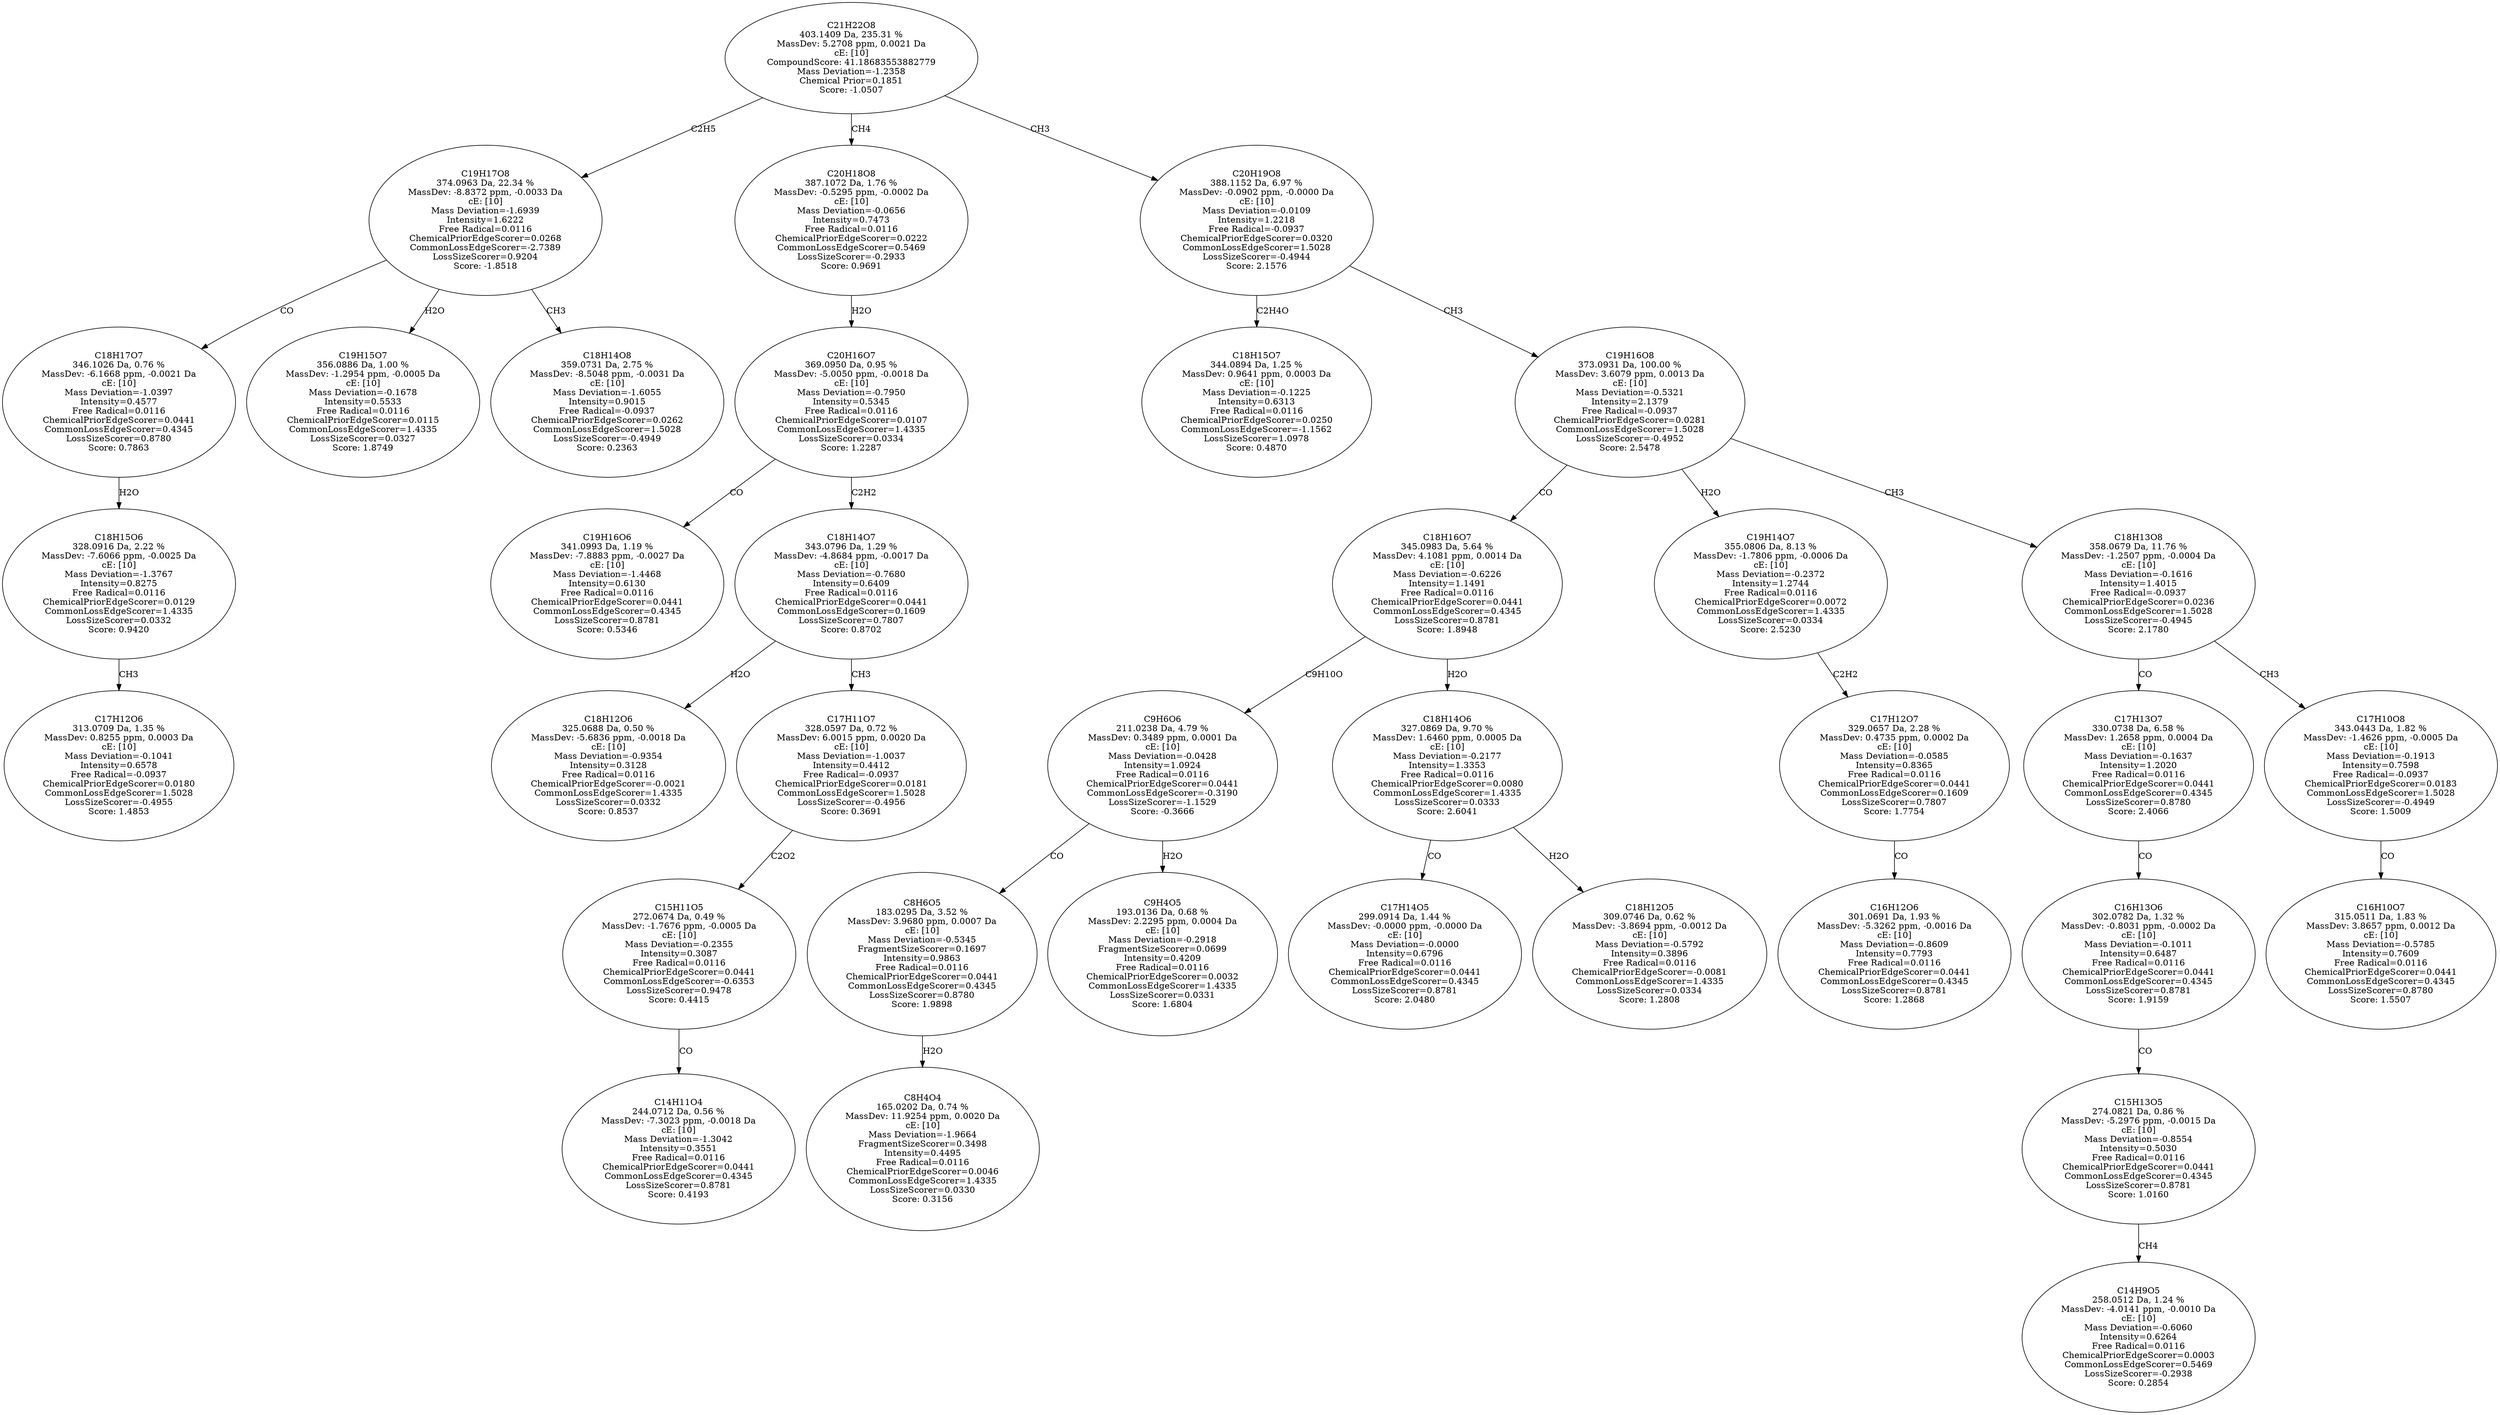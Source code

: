 strict digraph {
v1 [label="C17H12O6\n313.0709 Da, 1.35 %\nMassDev: 0.8255 ppm, 0.0003 Da\ncE: [10]\nMass Deviation=-0.1041\nIntensity=0.6578\nFree Radical=-0.0937\nChemicalPriorEdgeScorer=0.0180\nCommonLossEdgeScorer=1.5028\nLossSizeScorer=-0.4955\nScore: 1.4853"];
v2 [label="C18H15O6\n328.0916 Da, 2.22 %\nMassDev: -7.6066 ppm, -0.0025 Da\ncE: [10]\nMass Deviation=-1.3767\nIntensity=0.8275\nFree Radical=0.0116\nChemicalPriorEdgeScorer=0.0129\nCommonLossEdgeScorer=1.4335\nLossSizeScorer=0.0332\nScore: 0.9420"];
v3 [label="C18H17O7\n346.1026 Da, 0.76 %\nMassDev: -6.1668 ppm, -0.0021 Da\ncE: [10]\nMass Deviation=-1.0397\nIntensity=0.4577\nFree Radical=0.0116\nChemicalPriorEdgeScorer=0.0441\nCommonLossEdgeScorer=0.4345\nLossSizeScorer=0.8780\nScore: 0.7863"];
v4 [label="C19H15O7\n356.0886 Da, 1.00 %\nMassDev: -1.2954 ppm, -0.0005 Da\ncE: [10]\nMass Deviation=-0.1678\nIntensity=0.5533\nFree Radical=0.0116\nChemicalPriorEdgeScorer=0.0115\nCommonLossEdgeScorer=1.4335\nLossSizeScorer=0.0327\nScore: 1.8749"];
v5 [label="C18H14O8\n359.0731 Da, 2.75 %\nMassDev: -8.5048 ppm, -0.0031 Da\ncE: [10]\nMass Deviation=-1.6055\nIntensity=0.9015\nFree Radical=-0.0937\nChemicalPriorEdgeScorer=0.0262\nCommonLossEdgeScorer=1.5028\nLossSizeScorer=-0.4949\nScore: 0.2363"];
v6 [label="C19H17O8\n374.0963 Da, 22.34 %\nMassDev: -8.8372 ppm, -0.0033 Da\ncE: [10]\nMass Deviation=-1.6939\nIntensity=1.6222\nFree Radical=0.0116\nChemicalPriorEdgeScorer=0.0268\nCommonLossEdgeScorer=-2.7389\nLossSizeScorer=0.9204\nScore: -1.8518"];
v7 [label="C19H16O6\n341.0993 Da, 1.19 %\nMassDev: -7.8883 ppm, -0.0027 Da\ncE: [10]\nMass Deviation=-1.4468\nIntensity=0.6130\nFree Radical=0.0116\nChemicalPriorEdgeScorer=0.0441\nCommonLossEdgeScorer=0.4345\nLossSizeScorer=0.8781\nScore: 0.5346"];
v8 [label="C18H12O6\n325.0688 Da, 0.50 %\nMassDev: -5.6836 ppm, -0.0018 Da\ncE: [10]\nMass Deviation=-0.9354\nIntensity=0.3128\nFree Radical=0.0116\nChemicalPriorEdgeScorer=-0.0021\nCommonLossEdgeScorer=1.4335\nLossSizeScorer=0.0332\nScore: 0.8537"];
v9 [label="C14H11O4\n244.0712 Da, 0.56 %\nMassDev: -7.3023 ppm, -0.0018 Da\ncE: [10]\nMass Deviation=-1.3042\nIntensity=0.3551\nFree Radical=0.0116\nChemicalPriorEdgeScorer=0.0441\nCommonLossEdgeScorer=0.4345\nLossSizeScorer=0.8781\nScore: 0.4193"];
v10 [label="C15H11O5\n272.0674 Da, 0.49 %\nMassDev: -1.7676 ppm, -0.0005 Da\ncE: [10]\nMass Deviation=-0.2355\nIntensity=0.3087\nFree Radical=0.0116\nChemicalPriorEdgeScorer=0.0441\nCommonLossEdgeScorer=-0.6353\nLossSizeScorer=0.9478\nScore: 0.4415"];
v11 [label="C17H11O7\n328.0597 Da, 0.72 %\nMassDev: 6.0015 ppm, 0.0020 Da\ncE: [10]\nMass Deviation=-1.0037\nIntensity=0.4412\nFree Radical=-0.0937\nChemicalPriorEdgeScorer=0.0181\nCommonLossEdgeScorer=1.5028\nLossSizeScorer=-0.4956\nScore: 0.3691"];
v12 [label="C18H14O7\n343.0796 Da, 1.29 %\nMassDev: -4.8684 ppm, -0.0017 Da\ncE: [10]\nMass Deviation=-0.7680\nIntensity=0.6409\nFree Radical=0.0116\nChemicalPriorEdgeScorer=0.0441\nCommonLossEdgeScorer=0.1609\nLossSizeScorer=0.7807\nScore: 0.8702"];
v13 [label="C20H16O7\n369.0950 Da, 0.95 %\nMassDev: -5.0050 ppm, -0.0018 Da\ncE: [10]\nMass Deviation=-0.7950\nIntensity=0.5345\nFree Radical=0.0116\nChemicalPriorEdgeScorer=0.0107\nCommonLossEdgeScorer=1.4335\nLossSizeScorer=0.0334\nScore: 1.2287"];
v14 [label="C20H18O8\n387.1072 Da, 1.76 %\nMassDev: -0.5295 ppm, -0.0002 Da\ncE: [10]\nMass Deviation=-0.0656\nIntensity=0.7473\nFree Radical=0.0116\nChemicalPriorEdgeScorer=0.0222\nCommonLossEdgeScorer=0.5469\nLossSizeScorer=-0.2933\nScore: 0.9691"];
v15 [label="C18H15O7\n344.0894 Da, 1.25 %\nMassDev: 0.9641 ppm, 0.0003 Da\ncE: [10]\nMass Deviation=-0.1225\nIntensity=0.6313\nFree Radical=0.0116\nChemicalPriorEdgeScorer=0.0250\nCommonLossEdgeScorer=-1.1562\nLossSizeScorer=1.0978\nScore: 0.4870"];
v16 [label="C8H4O4\n165.0202 Da, 0.74 %\nMassDev: 11.9254 ppm, 0.0020 Da\ncE: [10]\nMass Deviation=-1.9664\nFragmentSizeScorer=0.3498\nIntensity=0.4495\nFree Radical=0.0116\nChemicalPriorEdgeScorer=0.0046\nCommonLossEdgeScorer=1.4335\nLossSizeScorer=0.0330\nScore: 0.3156"];
v17 [label="C8H6O5\n183.0295 Da, 3.52 %\nMassDev: 3.9680 ppm, 0.0007 Da\ncE: [10]\nMass Deviation=-0.5345\nFragmentSizeScorer=0.1697\nIntensity=0.9863\nFree Radical=0.0116\nChemicalPriorEdgeScorer=0.0441\nCommonLossEdgeScorer=0.4345\nLossSizeScorer=0.8780\nScore: 1.9898"];
v18 [label="C9H4O5\n193.0136 Da, 0.68 %\nMassDev: 2.2295 ppm, 0.0004 Da\ncE: [10]\nMass Deviation=-0.2918\nFragmentSizeScorer=0.0699\nIntensity=0.4209\nFree Radical=0.0116\nChemicalPriorEdgeScorer=0.0032\nCommonLossEdgeScorer=1.4335\nLossSizeScorer=0.0331\nScore: 1.6804"];
v19 [label="C9H6O6\n211.0238 Da, 4.79 %\nMassDev: 0.3489 ppm, 0.0001 Da\ncE: [10]\nMass Deviation=-0.0428\nIntensity=1.0924\nFree Radical=0.0116\nChemicalPriorEdgeScorer=0.0441\nCommonLossEdgeScorer=-0.3190\nLossSizeScorer=-1.1529\nScore: -0.3666"];
v20 [label="C17H14O5\n299.0914 Da, 1.44 %\nMassDev: -0.0000 ppm, -0.0000 Da\ncE: [10]\nMass Deviation=-0.0000\nIntensity=0.6796\nFree Radical=0.0116\nChemicalPriorEdgeScorer=0.0441\nCommonLossEdgeScorer=0.4345\nLossSizeScorer=0.8781\nScore: 2.0480"];
v21 [label="C18H12O5\n309.0746 Da, 0.62 %\nMassDev: -3.8694 ppm, -0.0012 Da\ncE: [10]\nMass Deviation=-0.5792\nIntensity=0.3896\nFree Radical=0.0116\nChemicalPriorEdgeScorer=-0.0081\nCommonLossEdgeScorer=1.4335\nLossSizeScorer=0.0334\nScore: 1.2808"];
v22 [label="C18H14O6\n327.0869 Da, 9.70 %\nMassDev: 1.6460 ppm, 0.0005 Da\ncE: [10]\nMass Deviation=-0.2177\nIntensity=1.3353\nFree Radical=0.0116\nChemicalPriorEdgeScorer=0.0080\nCommonLossEdgeScorer=1.4335\nLossSizeScorer=0.0333\nScore: 2.6041"];
v23 [label="C18H16O7\n345.0983 Da, 5.64 %\nMassDev: 4.1081 ppm, 0.0014 Da\ncE: [10]\nMass Deviation=-0.6226\nIntensity=1.1491\nFree Radical=0.0116\nChemicalPriorEdgeScorer=0.0441\nCommonLossEdgeScorer=0.4345\nLossSizeScorer=0.8781\nScore: 1.8948"];
v24 [label="C16H12O6\n301.0691 Da, 1.93 %\nMassDev: -5.3262 ppm, -0.0016 Da\ncE: [10]\nMass Deviation=-0.8609\nIntensity=0.7793\nFree Radical=0.0116\nChemicalPriorEdgeScorer=0.0441\nCommonLossEdgeScorer=0.4345\nLossSizeScorer=0.8781\nScore: 1.2868"];
v25 [label="C17H12O7\n329.0657 Da, 2.28 %\nMassDev: 0.4735 ppm, 0.0002 Da\ncE: [10]\nMass Deviation=-0.0585\nIntensity=0.8365\nFree Radical=0.0116\nChemicalPriorEdgeScorer=0.0441\nCommonLossEdgeScorer=0.1609\nLossSizeScorer=0.7807\nScore: 1.7754"];
v26 [label="C19H14O7\n355.0806 Da, 8.13 %\nMassDev: -1.7806 ppm, -0.0006 Da\ncE: [10]\nMass Deviation=-0.2372\nIntensity=1.2744\nFree Radical=0.0116\nChemicalPriorEdgeScorer=0.0072\nCommonLossEdgeScorer=1.4335\nLossSizeScorer=0.0334\nScore: 2.5230"];
v27 [label="C14H9O5\n258.0512 Da, 1.24 %\nMassDev: -4.0141 ppm, -0.0010 Da\ncE: [10]\nMass Deviation=-0.6060\nIntensity=0.6264\nFree Radical=0.0116\nChemicalPriorEdgeScorer=0.0003\nCommonLossEdgeScorer=0.5469\nLossSizeScorer=-0.2938\nScore: 0.2854"];
v28 [label="C15H13O5\n274.0821 Da, 0.86 %\nMassDev: -5.2976 ppm, -0.0015 Da\ncE: [10]\nMass Deviation=-0.8554\nIntensity=0.5030\nFree Radical=0.0116\nChemicalPriorEdgeScorer=0.0441\nCommonLossEdgeScorer=0.4345\nLossSizeScorer=0.8781\nScore: 1.0160"];
v29 [label="C16H13O6\n302.0782 Da, 1.32 %\nMassDev: -0.8031 ppm, -0.0002 Da\ncE: [10]\nMass Deviation=-0.1011\nIntensity=0.6487\nFree Radical=0.0116\nChemicalPriorEdgeScorer=0.0441\nCommonLossEdgeScorer=0.4345\nLossSizeScorer=0.8781\nScore: 1.9159"];
v30 [label="C17H13O7\n330.0738 Da, 6.58 %\nMassDev: 1.2658 ppm, 0.0004 Da\ncE: [10]\nMass Deviation=-0.1637\nIntensity=1.2020\nFree Radical=0.0116\nChemicalPriorEdgeScorer=0.0441\nCommonLossEdgeScorer=0.4345\nLossSizeScorer=0.8780\nScore: 2.4066"];
v31 [label="C16H10O7\n315.0511 Da, 1.83 %\nMassDev: 3.8657 ppm, 0.0012 Da\ncE: [10]\nMass Deviation=-0.5785\nIntensity=0.7609\nFree Radical=0.0116\nChemicalPriorEdgeScorer=0.0441\nCommonLossEdgeScorer=0.4345\nLossSizeScorer=0.8780\nScore: 1.5507"];
v32 [label="C17H10O8\n343.0443 Da, 1.82 %\nMassDev: -1.4626 ppm, -0.0005 Da\ncE: [10]\nMass Deviation=-0.1913\nIntensity=0.7598\nFree Radical=-0.0937\nChemicalPriorEdgeScorer=0.0183\nCommonLossEdgeScorer=1.5028\nLossSizeScorer=-0.4949\nScore: 1.5009"];
v33 [label="C18H13O8\n358.0679 Da, 11.76 %\nMassDev: -1.2507 ppm, -0.0004 Da\ncE: [10]\nMass Deviation=-0.1616\nIntensity=1.4015\nFree Radical=-0.0937\nChemicalPriorEdgeScorer=0.0236\nCommonLossEdgeScorer=1.5028\nLossSizeScorer=-0.4945\nScore: 2.1780"];
v34 [label="C19H16O8\n373.0931 Da, 100.00 %\nMassDev: 3.6079 ppm, 0.0013 Da\ncE: [10]\nMass Deviation=-0.5321\nIntensity=2.1379\nFree Radical=-0.0937\nChemicalPriorEdgeScorer=0.0281\nCommonLossEdgeScorer=1.5028\nLossSizeScorer=-0.4952\nScore: 2.5478"];
v35 [label="C20H19O8\n388.1152 Da, 6.97 %\nMassDev: -0.0902 ppm, -0.0000 Da\ncE: [10]\nMass Deviation=-0.0109\nIntensity=1.2218\nFree Radical=-0.0937\nChemicalPriorEdgeScorer=0.0320\nCommonLossEdgeScorer=1.5028\nLossSizeScorer=-0.4944\nScore: 2.1576"];
v36 [label="C21H22O8\n403.1409 Da, 235.31 %\nMassDev: 5.2708 ppm, 0.0021 Da\ncE: [10]\nCompoundScore: 41.18683553882779\nMass Deviation=-1.2358\nChemical Prior=0.1851\nScore: -1.0507"];
v2 -> v1 [label="CH3"];
v3 -> v2 [label="H2O"];
v6 -> v3 [label="CO"];
v6 -> v4 [label="H2O"];
v6 -> v5 [label="CH3"];
v36 -> v6 [label="C2H5"];
v13 -> v7 [label="CO"];
v12 -> v8 [label="H2O"];
v10 -> v9 [label="CO"];
v11 -> v10 [label="C2O2"];
v12 -> v11 [label="CH3"];
v13 -> v12 [label="C2H2"];
v14 -> v13 [label="H2O"];
v36 -> v14 [label="CH4"];
v35 -> v15 [label="C2H4O"];
v17 -> v16 [label="H2O"];
v19 -> v17 [label="CO"];
v19 -> v18 [label="H2O"];
v23 -> v19 [label="C9H10O"];
v22 -> v20 [label="CO"];
v22 -> v21 [label="H2O"];
v23 -> v22 [label="H2O"];
v34 -> v23 [label="CO"];
v25 -> v24 [label="CO"];
v26 -> v25 [label="C2H2"];
v34 -> v26 [label="H2O"];
v28 -> v27 [label="CH4"];
v29 -> v28 [label="CO"];
v30 -> v29 [label="CO"];
v33 -> v30 [label="CO"];
v32 -> v31 [label="CO"];
v33 -> v32 [label="CH3"];
v34 -> v33 [label="CH3"];
v35 -> v34 [label="CH3"];
v36 -> v35 [label="CH3"];
}